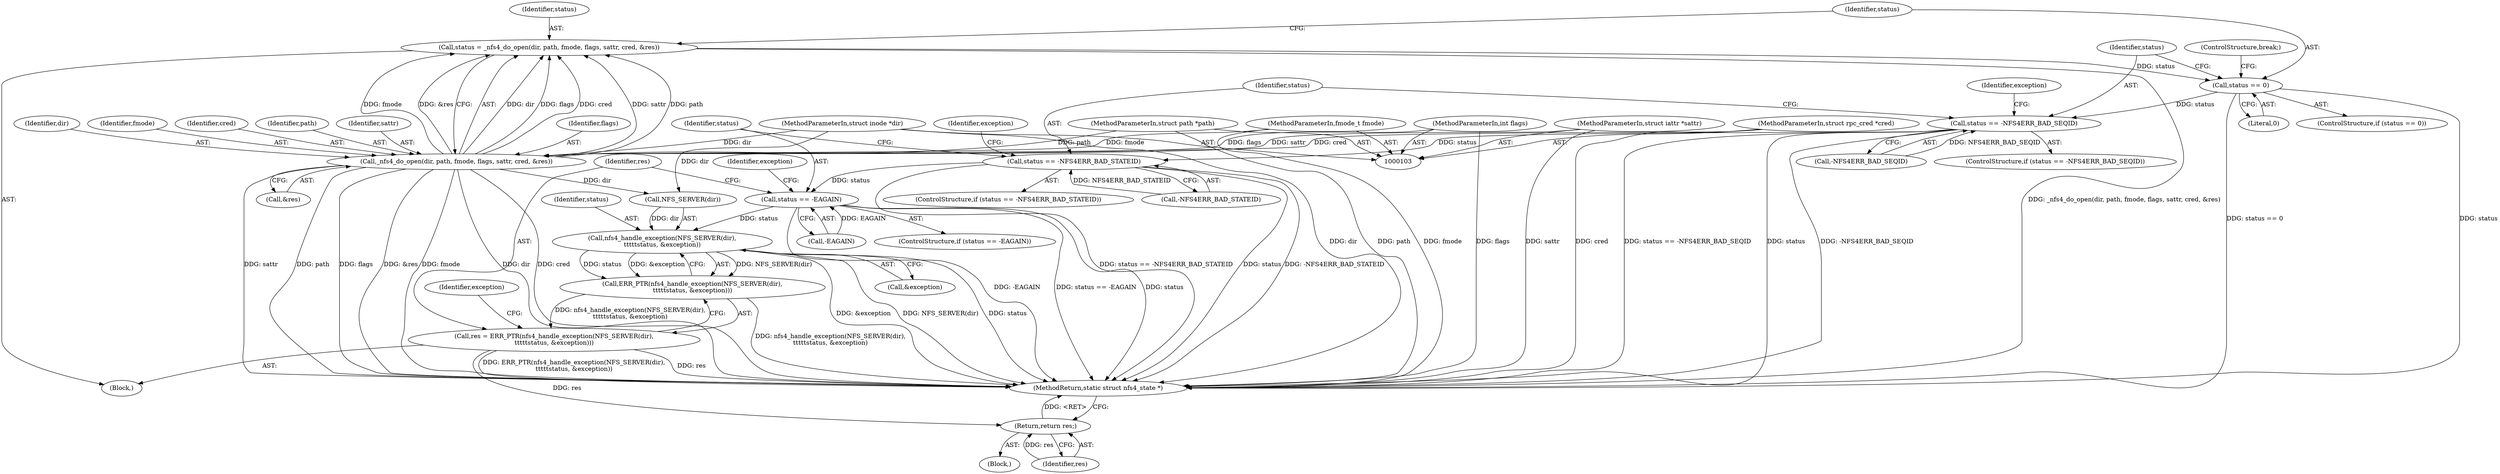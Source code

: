 digraph "0_linux_dc0b027dfadfcb8a5504f7d8052754bf8d501ab9_9@API" {
"1000116" [label="(Call,status = _nfs4_do_open(dir, path, fmode, flags, sattr, cred, &res))"];
"1000118" [label="(Call,_nfs4_do_open(dir, path, fmode, flags, sattr, cred, &res))"];
"1000104" [label="(MethodParameterIn,struct inode *dir)"];
"1000105" [label="(MethodParameterIn,struct path *path)"];
"1000106" [label="(MethodParameterIn,fmode_t fmode)"];
"1000107" [label="(MethodParameterIn,int flags)"];
"1000108" [label="(MethodParameterIn,struct iattr *sattr)"];
"1000109" [label="(MethodParameterIn,struct rpc_cred *cred)"];
"1000128" [label="(Call,status == 0)"];
"1000133" [label="(Call,status == -NFS4ERR_BAD_SEQID)"];
"1000145" [label="(Call,status == -NFS4ERR_BAD_STATEID)"];
"1000157" [label="(Call,status == -EAGAIN)"];
"1000171" [label="(Call,nfs4_handle_exception(NFS_SERVER(dir),\n\t\t\t\t\tstatus, &exception))"];
"1000170" [label="(Call,ERR_PTR(nfs4_handle_exception(NFS_SERVER(dir),\n\t\t\t\t\tstatus, &exception)))"];
"1000168" [label="(Call,res = ERR_PTR(nfs4_handle_exception(NFS_SERVER(dir),\n\t\t\t\t\tstatus, &exception)))"];
"1000180" [label="(Return,return res;)"];
"1000104" [label="(MethodParameterIn,struct inode *dir)"];
"1000133" [label="(Call,status == -NFS4ERR_BAD_SEQID)"];
"1000140" [label="(Identifier,exception)"];
"1000125" [label="(Call,&res)"];
"1000110" [label="(Block,)"];
"1000129" [label="(Identifier,status)"];
"1000116" [label="(Call,status = _nfs4_do_open(dir, path, fmode, flags, sattr, cred, &res))"];
"1000117" [label="(Identifier,status)"];
"1000109" [label="(MethodParameterIn,struct rpc_cred *cred)"];
"1000172" [label="(Call,NFS_SERVER(dir))"];
"1000159" [label="(Call,-EAGAIN)"];
"1000181" [label="(Identifier,res)"];
"1000170" [label="(Call,ERR_PTR(nfs4_handle_exception(NFS_SERVER(dir),\n\t\t\t\t\tstatus, &exception)))"];
"1000128" [label="(Call,status == 0)"];
"1000147" [label="(Call,-NFS4ERR_BAD_STATEID)"];
"1000145" [label="(Call,status == -NFS4ERR_BAD_STATEID)"];
"1000130" [label="(Literal,0)"];
"1000127" [label="(ControlStructure,if (status == 0))"];
"1000171" [label="(Call,nfs4_handle_exception(NFS_SERVER(dir),\n\t\t\t\t\tstatus, &exception))"];
"1000169" [label="(Identifier,res)"];
"1000119" [label="(Identifier,dir)"];
"1000174" [label="(Identifier,status)"];
"1000121" [label="(Identifier,fmode)"];
"1000144" [label="(ControlStructure,if (status == -NFS4ERR_BAD_STATEID))"];
"1000122" [label="(Identifier,flags)"];
"1000152" [label="(Identifier,exception)"];
"1000168" [label="(Call,res = ERR_PTR(nfs4_handle_exception(NFS_SERVER(dir),\n\t\t\t\t\tstatus, &exception)))"];
"1000146" [label="(Identifier,status)"];
"1000135" [label="(Call,-NFS4ERR_BAD_SEQID)"];
"1000132" [label="(ControlStructure,if (status == -NFS4ERR_BAD_SEQID))"];
"1000124" [label="(Identifier,cred)"];
"1000118" [label="(Call,_nfs4_do_open(dir, path, fmode, flags, sattr, cred, &res))"];
"1000156" [label="(ControlStructure,if (status == -EAGAIN))"];
"1000164" [label="(Identifier,exception)"];
"1000175" [label="(Call,&exception)"];
"1000158" [label="(Identifier,status)"];
"1000182" [label="(MethodReturn,static struct nfs4_state *)"];
"1000131" [label="(ControlStructure,break;)"];
"1000107" [label="(MethodParameterIn,int flags)"];
"1000178" [label="(Identifier,exception)"];
"1000157" [label="(Call,status == -EAGAIN)"];
"1000120" [label="(Identifier,path)"];
"1000108" [label="(MethodParameterIn,struct iattr *sattr)"];
"1000123" [label="(Identifier,sattr)"];
"1000180" [label="(Return,return res;)"];
"1000134" [label="(Identifier,status)"];
"1000105" [label="(MethodParameterIn,struct path *path)"];
"1000106" [label="(MethodParameterIn,fmode_t fmode)"];
"1000115" [label="(Block,)"];
"1000116" -> "1000115"  [label="AST: "];
"1000116" -> "1000118"  [label="CFG: "];
"1000117" -> "1000116"  [label="AST: "];
"1000118" -> "1000116"  [label="AST: "];
"1000129" -> "1000116"  [label="CFG: "];
"1000116" -> "1000182"  [label="DDG: _nfs4_do_open(dir, path, fmode, flags, sattr, cred, &res)"];
"1000118" -> "1000116"  [label="DDG: dir"];
"1000118" -> "1000116"  [label="DDG: flags"];
"1000118" -> "1000116"  [label="DDG: sattr"];
"1000118" -> "1000116"  [label="DDG: path"];
"1000118" -> "1000116"  [label="DDG: fmode"];
"1000118" -> "1000116"  [label="DDG: cred"];
"1000118" -> "1000116"  [label="DDG: &res"];
"1000116" -> "1000128"  [label="DDG: status"];
"1000118" -> "1000125"  [label="CFG: "];
"1000119" -> "1000118"  [label="AST: "];
"1000120" -> "1000118"  [label="AST: "];
"1000121" -> "1000118"  [label="AST: "];
"1000122" -> "1000118"  [label="AST: "];
"1000123" -> "1000118"  [label="AST: "];
"1000124" -> "1000118"  [label="AST: "];
"1000125" -> "1000118"  [label="AST: "];
"1000118" -> "1000182"  [label="DDG: &res"];
"1000118" -> "1000182"  [label="DDG: fmode"];
"1000118" -> "1000182"  [label="DDG: dir"];
"1000118" -> "1000182"  [label="DDG: cred"];
"1000118" -> "1000182"  [label="DDG: sattr"];
"1000118" -> "1000182"  [label="DDG: path"];
"1000118" -> "1000182"  [label="DDG: flags"];
"1000104" -> "1000118"  [label="DDG: dir"];
"1000105" -> "1000118"  [label="DDG: path"];
"1000106" -> "1000118"  [label="DDG: fmode"];
"1000107" -> "1000118"  [label="DDG: flags"];
"1000108" -> "1000118"  [label="DDG: sattr"];
"1000109" -> "1000118"  [label="DDG: cred"];
"1000118" -> "1000172"  [label="DDG: dir"];
"1000104" -> "1000103"  [label="AST: "];
"1000104" -> "1000182"  [label="DDG: dir"];
"1000104" -> "1000172"  [label="DDG: dir"];
"1000105" -> "1000103"  [label="AST: "];
"1000105" -> "1000182"  [label="DDG: path"];
"1000106" -> "1000103"  [label="AST: "];
"1000106" -> "1000182"  [label="DDG: fmode"];
"1000107" -> "1000103"  [label="AST: "];
"1000107" -> "1000182"  [label="DDG: flags"];
"1000108" -> "1000103"  [label="AST: "];
"1000108" -> "1000182"  [label="DDG: sattr"];
"1000109" -> "1000103"  [label="AST: "];
"1000109" -> "1000182"  [label="DDG: cred"];
"1000128" -> "1000127"  [label="AST: "];
"1000128" -> "1000130"  [label="CFG: "];
"1000129" -> "1000128"  [label="AST: "];
"1000130" -> "1000128"  [label="AST: "];
"1000131" -> "1000128"  [label="CFG: "];
"1000134" -> "1000128"  [label="CFG: "];
"1000128" -> "1000182"  [label="DDG: status"];
"1000128" -> "1000182"  [label="DDG: status == 0"];
"1000128" -> "1000133"  [label="DDG: status"];
"1000133" -> "1000132"  [label="AST: "];
"1000133" -> "1000135"  [label="CFG: "];
"1000134" -> "1000133"  [label="AST: "];
"1000135" -> "1000133"  [label="AST: "];
"1000140" -> "1000133"  [label="CFG: "];
"1000146" -> "1000133"  [label="CFG: "];
"1000133" -> "1000182"  [label="DDG: status == -NFS4ERR_BAD_SEQID"];
"1000133" -> "1000182"  [label="DDG: status"];
"1000133" -> "1000182"  [label="DDG: -NFS4ERR_BAD_SEQID"];
"1000135" -> "1000133"  [label="DDG: NFS4ERR_BAD_SEQID"];
"1000133" -> "1000145"  [label="DDG: status"];
"1000145" -> "1000144"  [label="AST: "];
"1000145" -> "1000147"  [label="CFG: "];
"1000146" -> "1000145"  [label="AST: "];
"1000147" -> "1000145"  [label="AST: "];
"1000152" -> "1000145"  [label="CFG: "];
"1000158" -> "1000145"  [label="CFG: "];
"1000145" -> "1000182"  [label="DDG: status == -NFS4ERR_BAD_STATEID"];
"1000145" -> "1000182"  [label="DDG: status"];
"1000145" -> "1000182"  [label="DDG: -NFS4ERR_BAD_STATEID"];
"1000147" -> "1000145"  [label="DDG: NFS4ERR_BAD_STATEID"];
"1000145" -> "1000157"  [label="DDG: status"];
"1000157" -> "1000156"  [label="AST: "];
"1000157" -> "1000159"  [label="CFG: "];
"1000158" -> "1000157"  [label="AST: "];
"1000159" -> "1000157"  [label="AST: "];
"1000164" -> "1000157"  [label="CFG: "];
"1000169" -> "1000157"  [label="CFG: "];
"1000157" -> "1000182"  [label="DDG: -EAGAIN"];
"1000157" -> "1000182"  [label="DDG: status == -EAGAIN"];
"1000157" -> "1000182"  [label="DDG: status"];
"1000159" -> "1000157"  [label="DDG: EAGAIN"];
"1000157" -> "1000171"  [label="DDG: status"];
"1000171" -> "1000170"  [label="AST: "];
"1000171" -> "1000175"  [label="CFG: "];
"1000172" -> "1000171"  [label="AST: "];
"1000174" -> "1000171"  [label="AST: "];
"1000175" -> "1000171"  [label="AST: "];
"1000170" -> "1000171"  [label="CFG: "];
"1000171" -> "1000182"  [label="DDG: NFS_SERVER(dir)"];
"1000171" -> "1000182"  [label="DDG: status"];
"1000171" -> "1000182"  [label="DDG: &exception"];
"1000171" -> "1000170"  [label="DDG: NFS_SERVER(dir)"];
"1000171" -> "1000170"  [label="DDG: status"];
"1000171" -> "1000170"  [label="DDG: &exception"];
"1000172" -> "1000171"  [label="DDG: dir"];
"1000170" -> "1000168"  [label="AST: "];
"1000168" -> "1000170"  [label="CFG: "];
"1000170" -> "1000182"  [label="DDG: nfs4_handle_exception(NFS_SERVER(dir),\n\t\t\t\t\tstatus, &exception)"];
"1000170" -> "1000168"  [label="DDG: nfs4_handle_exception(NFS_SERVER(dir),\n\t\t\t\t\tstatus, &exception)"];
"1000168" -> "1000115"  [label="AST: "];
"1000169" -> "1000168"  [label="AST: "];
"1000178" -> "1000168"  [label="CFG: "];
"1000168" -> "1000182"  [label="DDG: res"];
"1000168" -> "1000182"  [label="DDG: ERR_PTR(nfs4_handle_exception(NFS_SERVER(dir),\n\t\t\t\t\tstatus, &exception))"];
"1000168" -> "1000180"  [label="DDG: res"];
"1000180" -> "1000110"  [label="AST: "];
"1000180" -> "1000181"  [label="CFG: "];
"1000181" -> "1000180"  [label="AST: "];
"1000182" -> "1000180"  [label="CFG: "];
"1000180" -> "1000182"  [label="DDG: <RET>"];
"1000181" -> "1000180"  [label="DDG: res"];
}

